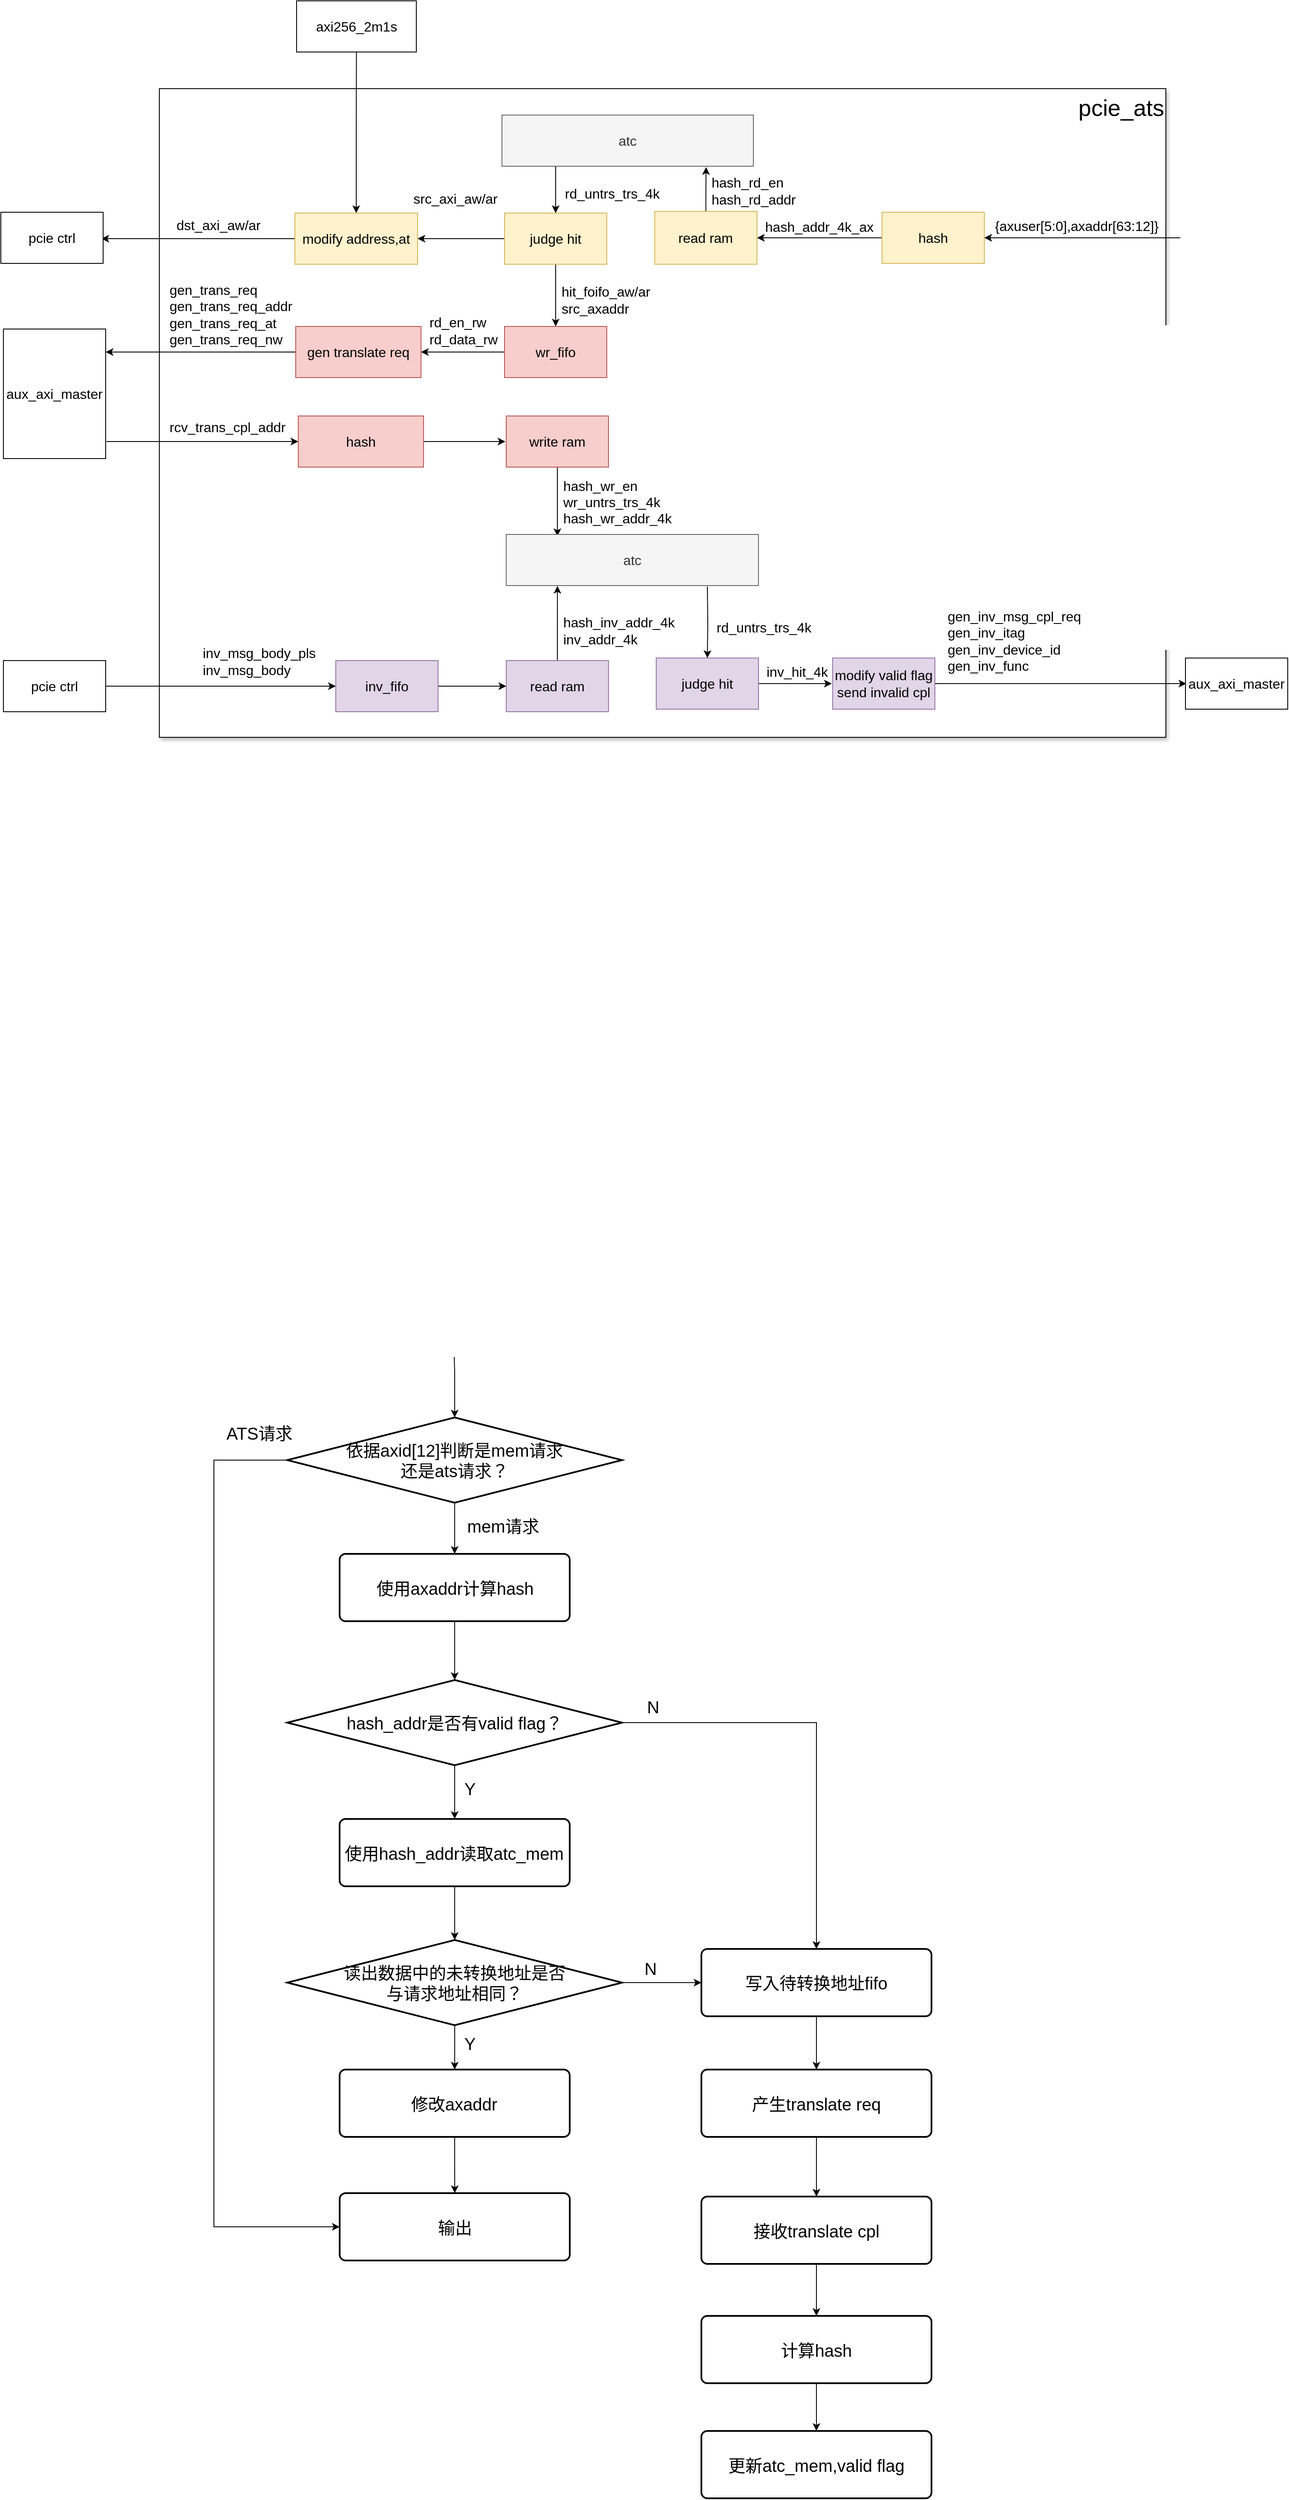<mxfile version="22.1.5" type="github">
  <diagram name="第 1 页" id="KrObrIADOv0DmPTlc5nX">
    <mxGraphModel dx="1280" dy="-2649" grid="0" gridSize="10" guides="1" tooltips="1" connect="1" arrows="1" fold="1" page="0" pageScale="1" pageWidth="827" pageHeight="1169" math="0" shadow="0">
      <root>
        <mxCell id="0" />
        <mxCell id="1" parent="0" />
        <mxCell id="smyLg5YTIwYSh1Ar543q-1" value="&lt;blockquote style=&quot;margin: 0px 0px 0px 40px; border: none; padding: 0px; font-size: 27px;&quot;&gt;&lt;blockquote style=&quot;margin: 0px 0px 0px 40px; border: none; padding: 0px; font-size: 27px;&quot;&gt;&lt;blockquote style=&quot;margin: 0px 0px 0px 40px; border: none; padding: 0px; font-size: 27px;&quot;&gt;&lt;blockquote style=&quot;margin: 0px 0px 0px 40px; border: none; padding: 0px; font-size: 27px;&quot;&gt;&lt;blockquote style=&quot;margin: 0px 0px 0px 40px; border: none; padding: 0px; font-size: 27px;&quot;&gt;&lt;blockquote style=&quot;margin: 0px 0px 0px 40px; border: none; padding: 0px; font-size: 27px;&quot;&gt;&lt;blockquote style=&quot;margin: 0px 0px 0px 40px; border: none; padding: 0px; font-size: 27px;&quot;&gt;&lt;blockquote style=&quot;margin: 0px 0px 0px 40px; border: none; padding: 0px; font-size: 27px;&quot;&gt;&lt;blockquote style=&quot;margin: 0px 0px 0px 40px; border: none; padding: 0px; font-size: 27px;&quot;&gt;&lt;blockquote style=&quot;margin: 0px 0px 0px 40px; border: none; padding: 0px; font-size: 27px;&quot;&gt;&lt;blockquote style=&quot;margin: 0px 0px 0px 40px; border: none; padding: 0px; font-size: 27px;&quot;&gt;&lt;blockquote style=&quot;margin: 0px 0px 0px 40px; border: none; padding: 0px; font-size: 27px;&quot;&gt;&lt;blockquote style=&quot;margin: 0px 0px 0px 40px; border: none; padding: 0px; font-size: 27px;&quot;&gt;&lt;blockquote style=&quot;margin: 0px 0px 0px 40px; border: none; padding: 0px; font-size: 27px;&quot;&gt;&lt;blockquote style=&quot;margin: 0px 0px 0px 40px; border: none; padding: 0px; font-size: 27px;&quot;&gt;&lt;blockquote style=&quot;margin: 0px 0px 0px 40px; border: none; padding: 0px; font-size: 27px;&quot;&gt;&lt;span style=&quot;background-color: initial; font-size: 27px;&quot;&gt;pcie_ats&lt;/span&gt;&lt;br style=&quot;font-size: 27px;&quot;&gt;&lt;/blockquote&gt;&lt;/blockquote&gt;&lt;/blockquote&gt;&lt;/blockquote&gt;&lt;/blockquote&gt;&lt;/blockquote&gt;&lt;/blockquote&gt;&lt;/blockquote&gt;&lt;/blockquote&gt;&lt;/blockquote&gt;&lt;/blockquote&gt;&lt;/blockquote&gt;&lt;/blockquote&gt;&lt;/blockquote&gt;&lt;/blockquote&gt;&lt;/blockquote&gt;" style="rounded=0;whiteSpace=wrap;html=1;shadow=1;align=right;verticalAlign=top;fontSize=27;" vertex="1" parent="1">
          <mxGeometry x="1325" y="4080" width="1181" height="761" as="geometry" />
        </mxCell>
        <mxCell id="smyLg5YTIwYSh1Ar543q-2" style="edgeStyle=orthogonalEdgeStyle;rounded=0;orthogonalLoop=1;jettySize=auto;html=1;exitX=1;exitY=0.5;exitDx=0;exitDy=0;endArrow=none;endFill=0;startArrow=classic;startFill=1;fontSize=16;" edge="1" parent="1" source="smyLg5YTIwYSh1Ar543q-4">
          <mxGeometry relative="1" as="geometry">
            <mxPoint x="2523" y="4255" as="targetPoint" />
          </mxGeometry>
        </mxCell>
        <mxCell id="smyLg5YTIwYSh1Ar543q-3" style="edgeStyle=orthogonalEdgeStyle;rounded=0;orthogonalLoop=1;jettySize=auto;html=1;exitX=0;exitY=0.5;exitDx=0;exitDy=0;entryX=1;entryY=0.5;entryDx=0;entryDy=0;fontSize=16;" edge="1" parent="1" source="smyLg5YTIwYSh1Ar543q-4" target="smyLg5YTIwYSh1Ar543q-14">
          <mxGeometry relative="1" as="geometry" />
        </mxCell>
        <mxCell id="smyLg5YTIwYSh1Ar543q-4" value="hash" style="rounded=0;whiteSpace=wrap;html=1;fillColor=#fff2cc;strokeColor=#d6b656;fontSize=16;" vertex="1" parent="1">
          <mxGeometry x="2173" y="4225" width="120" height="60" as="geometry" />
        </mxCell>
        <mxCell id="smyLg5YTIwYSh1Ar543q-5" style="edgeStyle=orthogonalEdgeStyle;rounded=0;orthogonalLoop=1;jettySize=auto;html=1;entryX=0.5;entryY=0;entryDx=0;entryDy=0;fontSize=16;" edge="1" parent="1" source="smyLg5YTIwYSh1Ar543q-7" target="smyLg5YTIwYSh1Ar543q-12">
          <mxGeometry relative="1" as="geometry">
            <mxPoint x="1790" y="4333.714" as="targetPoint" />
          </mxGeometry>
        </mxCell>
        <mxCell id="smyLg5YTIwYSh1Ar543q-6" style="edgeStyle=orthogonalEdgeStyle;rounded=0;orthogonalLoop=1;jettySize=auto;html=1;exitX=0;exitY=0.5;exitDx=0;exitDy=0;entryX=1;entryY=0.5;entryDx=0;entryDy=0;fontSize=16;" edge="1" parent="1" source="smyLg5YTIwYSh1Ar543q-7" target="smyLg5YTIwYSh1Ar543q-10">
          <mxGeometry relative="1" as="geometry" />
        </mxCell>
        <mxCell id="smyLg5YTIwYSh1Ar543q-7" value="judge hit" style="rounded=0;whiteSpace=wrap;html=1;fillColor=#fff2cc;strokeColor=#d6b656;fontSize=16;" vertex="1" parent="1">
          <mxGeometry x="1730" y="4226" width="120" height="60" as="geometry" />
        </mxCell>
        <mxCell id="smyLg5YTIwYSh1Ar543q-8" style="edgeStyle=orthogonalEdgeStyle;rounded=0;orthogonalLoop=1;jettySize=auto;html=1;exitX=0;exitY=0.5;exitDx=0;exitDy=0;fontSize=16;" edge="1" parent="1" source="smyLg5YTIwYSh1Ar543q-10">
          <mxGeometry relative="1" as="geometry">
            <mxPoint x="1257" y="4256" as="targetPoint" />
          </mxGeometry>
        </mxCell>
        <mxCell id="smyLg5YTIwYSh1Ar543q-9" style="edgeStyle=orthogonalEdgeStyle;rounded=0;orthogonalLoop=1;jettySize=auto;html=1;exitX=0.5;exitY=0;exitDx=0;exitDy=0;endArrow=none;endFill=0;startArrow=classic;startFill=1;fontSize=16;entryX=0.5;entryY=1;entryDx=0;entryDy=0;" edge="1" parent="1" source="smyLg5YTIwYSh1Ar543q-10" target="smyLg5YTIwYSh1Ar543q-55">
          <mxGeometry relative="1" as="geometry">
            <mxPoint x="1570" y="4033" as="targetPoint" />
          </mxGeometry>
        </mxCell>
        <mxCell id="smyLg5YTIwYSh1Ar543q-10" value="modify address,at" style="rounded=0;whiteSpace=wrap;html=1;fillColor=#fff2cc;strokeColor=#d6b656;fontSize=16;" vertex="1" parent="1">
          <mxGeometry x="1484" y="4226" width="144" height="60" as="geometry" />
        </mxCell>
        <mxCell id="smyLg5YTIwYSh1Ar543q-11" style="edgeStyle=orthogonalEdgeStyle;rounded=0;orthogonalLoop=1;jettySize=auto;html=1;exitX=0;exitY=0.5;exitDx=0;exitDy=0;entryX=1;entryY=0.5;entryDx=0;entryDy=0;fontSize=16;" edge="1" parent="1" source="smyLg5YTIwYSh1Ar543q-12" target="smyLg5YTIwYSh1Ar543q-18">
          <mxGeometry relative="1" as="geometry" />
        </mxCell>
        <mxCell id="smyLg5YTIwYSh1Ar543q-12" value="wr_fifo" style="rounded=0;whiteSpace=wrap;html=1;fillColor=#f8cecc;strokeColor=#b85450;fontSize=16;" vertex="1" parent="1">
          <mxGeometry x="1730" y="4359" width="120" height="60" as="geometry" />
        </mxCell>
        <mxCell id="smyLg5YTIwYSh1Ar543q-13" style="edgeStyle=orthogonalEdgeStyle;rounded=0;orthogonalLoop=1;jettySize=auto;html=1;exitX=0.5;exitY=0;exitDx=0;exitDy=0;fontSize=16;" edge="1" parent="1" source="smyLg5YTIwYSh1Ar543q-14">
          <mxGeometry relative="1" as="geometry">
            <mxPoint x="1966.5" y="4172" as="targetPoint" />
          </mxGeometry>
        </mxCell>
        <mxCell id="smyLg5YTIwYSh1Ar543q-14" value="read ram" style="rounded=0;whiteSpace=wrap;html=1;fillColor=#fff2cc;strokeColor=#d6b656;fontSize=16;" vertex="1" parent="1">
          <mxGeometry x="1906.25" y="4224" width="120" height="62" as="geometry" />
        </mxCell>
        <mxCell id="smyLg5YTIwYSh1Ar543q-15" style="edgeStyle=orthogonalEdgeStyle;rounded=0;orthogonalLoop=1;jettySize=auto;html=1;fontSize=16;" edge="1" parent="1" target="smyLg5YTIwYSh1Ar543q-7">
          <mxGeometry relative="1" as="geometry">
            <mxPoint x="1790" y="4171" as="sourcePoint" />
            <Array as="points">
              <mxPoint x="1790" y="4171" />
            </Array>
          </mxGeometry>
        </mxCell>
        <mxCell id="smyLg5YTIwYSh1Ar543q-16" value="atc" style="rounded=0;whiteSpace=wrap;html=1;fillColor=#f5f5f5;fontColor=#333333;strokeColor=#666666;fontSize=16;" vertex="1" parent="1">
          <mxGeometry x="1727" y="4111" width="295" height="60" as="geometry" />
        </mxCell>
        <mxCell id="smyLg5YTIwYSh1Ar543q-17" style="edgeStyle=orthogonalEdgeStyle;rounded=0;orthogonalLoop=1;jettySize=auto;html=1;exitX=0;exitY=0.5;exitDx=0;exitDy=0;fontSize=16;" edge="1" parent="1" source="smyLg5YTIwYSh1Ar543q-18">
          <mxGeometry relative="1" as="geometry">
            <mxPoint x="1262" y="4389" as="targetPoint" />
          </mxGeometry>
        </mxCell>
        <mxCell id="smyLg5YTIwYSh1Ar543q-18" value="gen translate req" style="rounded=0;whiteSpace=wrap;html=1;fillColor=#f8cecc;strokeColor=#b85450;fontSize=16;" vertex="1" parent="1">
          <mxGeometry x="1485" y="4359" width="147" height="60" as="geometry" />
        </mxCell>
        <mxCell id="smyLg5YTIwYSh1Ar543q-19" value="hash_addr_4k_ax" style="text;html=1;align=center;verticalAlign=middle;resizable=0;points=[];autosize=1;strokeColor=none;fillColor=none;fontSize=16;" vertex="1" parent="1">
          <mxGeometry x="2026.25" y="4226" width="145" height="31" as="geometry" />
        </mxCell>
        <mxCell id="smyLg5YTIwYSh1Ar543q-20" value="{axuser[5:0],axaddr[63:12]}" style="text;html=1;align=center;verticalAlign=middle;resizable=0;points=[];autosize=1;strokeColor=none;fillColor=none;fontSize=16;" vertex="1" parent="1">
          <mxGeometry x="2296" y="4225" width="210" height="31" as="geometry" />
        </mxCell>
        <mxCell id="smyLg5YTIwYSh1Ar543q-21" value="hash_rd_en&lt;br style=&quot;font-size: 16px;&quot;&gt;hash_rd_addr" style="text;html=1;align=left;verticalAlign=middle;resizable=0;points=[];autosize=1;strokeColor=none;fillColor=none;fontSize=16;" vertex="1" parent="1">
          <mxGeometry x="1970.75" y="4175" width="117" height="50" as="geometry" />
        </mxCell>
        <mxCell id="smyLg5YTIwYSh1Ar543q-22" value="rd_untrs_trs_4k" style="text;html=1;align=center;verticalAlign=middle;resizable=0;points=[];autosize=1;strokeColor=none;fillColor=none;fontSize=16;" vertex="1" parent="1">
          <mxGeometry x="1791" y="4187" width="129" height="31" as="geometry" />
        </mxCell>
        <mxCell id="smyLg5YTIwYSh1Ar543q-23" value="src_axi_aw/ar" style="text;html=1;align=center;verticalAlign=middle;resizable=0;points=[];autosize=1;strokeColor=none;fillColor=none;fontSize=16;" vertex="1" parent="1">
          <mxGeometry x="1613" y="4193" width="117" height="31" as="geometry" />
        </mxCell>
        <mxCell id="smyLg5YTIwYSh1Ar543q-24" value="dst_axi_aw/ar" style="text;html=1;align=center;verticalAlign=middle;resizable=0;points=[];autosize=1;strokeColor=none;fillColor=none;fontSize=16;" vertex="1" parent="1">
          <mxGeometry x="1335" y="4224" width="117" height="31" as="geometry" />
        </mxCell>
        <mxCell id="smyLg5YTIwYSh1Ar543q-25" value="hit_foifo_aw/ar&lt;br style=&quot;font-size: 16px;&quot;&gt;src_axaddr" style="text;html=1;align=left;verticalAlign=middle;resizable=0;points=[];autosize=1;strokeColor=none;fillColor=none;fontSize=16;" vertex="1" parent="1">
          <mxGeometry x="1794.5" y="4303" width="122" height="50" as="geometry" />
        </mxCell>
        <mxCell id="smyLg5YTIwYSh1Ar543q-26" value="rd_en_rw&lt;br style=&quot;font-size: 16px;&quot;&gt;rd_data_rw" style="text;html=1;align=left;verticalAlign=middle;resizable=0;points=[];autosize=1;strokeColor=none;fillColor=none;fontSize=16;" vertex="1" parent="1">
          <mxGeometry x="1640" y="4339" width="98" height="50" as="geometry" />
        </mxCell>
        <mxCell id="smyLg5YTIwYSh1Ar543q-27" value="gen_trans_req&lt;br style=&quot;font-size: 16px;&quot;&gt;gen_trans_req_addr&lt;br style=&quot;font-size: 16px;&quot;&gt;gen_trans_req_at&lt;br style=&quot;font-size: 16px;&quot;&gt;gen_trans_req_nw" style="text;html=1;align=left;verticalAlign=middle;resizable=0;points=[];autosize=1;strokeColor=none;fillColor=none;fontSize=16;" vertex="1" parent="1">
          <mxGeometry x="1335" y="4300" width="162" height="89" as="geometry" />
        </mxCell>
        <mxCell id="smyLg5YTIwYSh1Ar543q-28" style="edgeStyle=orthogonalEdgeStyle;rounded=0;orthogonalLoop=1;jettySize=auto;html=1;exitX=0;exitY=0.5;exitDx=0;exitDy=0;endArrow=none;endFill=0;startArrow=classic;startFill=1;fontSize=16;" edge="1" parent="1" source="smyLg5YTIwYSh1Ar543q-30">
          <mxGeometry relative="1" as="geometry">
            <mxPoint x="1263" y="4494" as="targetPoint" />
          </mxGeometry>
        </mxCell>
        <mxCell id="smyLg5YTIwYSh1Ar543q-29" style="edgeStyle=orthogonalEdgeStyle;rounded=0;orthogonalLoop=1;jettySize=auto;html=1;exitX=1;exitY=0.5;exitDx=0;exitDy=0;fontSize=16;" edge="1" parent="1" source="smyLg5YTIwYSh1Ar543q-30">
          <mxGeometry relative="1" as="geometry">
            <mxPoint x="1731" y="4494" as="targetPoint" />
          </mxGeometry>
        </mxCell>
        <mxCell id="smyLg5YTIwYSh1Ar543q-30" value="hash" style="rounded=0;whiteSpace=wrap;html=1;fillColor=#f8cecc;strokeColor=#b85450;fontSize=16;" vertex="1" parent="1">
          <mxGeometry x="1488" y="4464" width="147" height="60" as="geometry" />
        </mxCell>
        <mxCell id="smyLg5YTIwYSh1Ar543q-31" value="rcv_trans_cpl_addr" style="text;html=1;align=left;verticalAlign=middle;resizable=0;points=[];autosize=1;strokeColor=none;fillColor=none;fontSize=16;" vertex="1" parent="1">
          <mxGeometry x="1335" y="4461" width="154" height="31" as="geometry" />
        </mxCell>
        <mxCell id="smyLg5YTIwYSh1Ar543q-32" style="edgeStyle=orthogonalEdgeStyle;rounded=0;orthogonalLoop=1;jettySize=auto;html=1;exitX=0.5;exitY=1;exitDx=0;exitDy=0;fontSize=16;" edge="1" parent="1" source="smyLg5YTIwYSh1Ar543q-33">
          <mxGeometry relative="1" as="geometry">
            <mxPoint x="1792" y="4605" as="targetPoint" />
          </mxGeometry>
        </mxCell>
        <mxCell id="smyLg5YTIwYSh1Ar543q-33" value="write ram" style="rounded=0;whiteSpace=wrap;html=1;fillColor=#f8cecc;strokeColor=#b85450;fontSize=16;" vertex="1" parent="1">
          <mxGeometry x="1732" y="4464" width="120" height="60" as="geometry" />
        </mxCell>
        <mxCell id="smyLg5YTIwYSh1Ar543q-34" value="hash_wr_en&lt;br style=&quot;font-size: 16px;&quot;&gt;wr_untrs_trs_4k&lt;br style=&quot;font-size: 16px;&quot;&gt;hash_wr_addr_4k" style="text;html=1;align=left;verticalAlign=middle;resizable=0;points=[];autosize=1;strokeColor=none;fillColor=none;fontSize=16;" vertex="1" parent="1">
          <mxGeometry x="1797" y="4530" width="145" height="70" as="geometry" />
        </mxCell>
        <mxCell id="smyLg5YTIwYSh1Ar543q-35" style="edgeStyle=orthogonalEdgeStyle;rounded=0;orthogonalLoop=1;jettySize=auto;html=1;entryX=0.5;entryY=0;entryDx=0;entryDy=0;fontSize=16;" edge="1" parent="1" target="smyLg5YTIwYSh1Ar543q-44">
          <mxGeometry relative="1" as="geometry">
            <mxPoint x="1968" y="4664" as="sourcePoint" />
          </mxGeometry>
        </mxCell>
        <mxCell id="smyLg5YTIwYSh1Ar543q-36" value="atc" style="rounded=0;whiteSpace=wrap;html=1;fillColor=#f5f5f5;fontColor=#333333;strokeColor=#666666;fontSize=16;" vertex="1" parent="1">
          <mxGeometry x="1732" y="4603" width="296" height="60" as="geometry" />
        </mxCell>
        <mxCell id="smyLg5YTIwYSh1Ar543q-37" style="edgeStyle=orthogonalEdgeStyle;rounded=0;orthogonalLoop=1;jettySize=auto;html=1;exitX=0;exitY=0.5;exitDx=0;exitDy=0;endArrow=none;endFill=0;startArrow=classic;startFill=1;fontSize=16;" edge="1" parent="1" source="smyLg5YTIwYSh1Ar543q-39">
          <mxGeometry relative="1" as="geometry">
            <mxPoint x="1249" y="4781" as="targetPoint" />
          </mxGeometry>
        </mxCell>
        <mxCell id="smyLg5YTIwYSh1Ar543q-38" style="edgeStyle=orthogonalEdgeStyle;rounded=0;orthogonalLoop=1;jettySize=auto;html=1;exitX=1;exitY=0.5;exitDx=0;exitDy=0;entryX=0;entryY=0.5;entryDx=0;entryDy=0;fontSize=16;" edge="1" parent="1" source="smyLg5YTIwYSh1Ar543q-39" target="smyLg5YTIwYSh1Ar543q-42">
          <mxGeometry relative="1" as="geometry" />
        </mxCell>
        <mxCell id="smyLg5YTIwYSh1Ar543q-39" value="inv_fifo" style="rounded=0;whiteSpace=wrap;html=1;fillColor=#e1d5e7;strokeColor=#9673a6;fontSize=16;" vertex="1" parent="1">
          <mxGeometry x="1532" y="4751" width="120" height="60" as="geometry" />
        </mxCell>
        <mxCell id="smyLg5YTIwYSh1Ar543q-40" value="inv_msg_body_pls&lt;br style=&quot;font-size: 16px;&quot;&gt;inv_msg_body" style="text;html=1;align=left;verticalAlign=middle;resizable=0;points=[];autosize=1;strokeColor=none;fillColor=none;fontSize=16;" vertex="1" parent="1">
          <mxGeometry x="1373.5" y="4727" width="151" height="50" as="geometry" />
        </mxCell>
        <mxCell id="smyLg5YTIwYSh1Ar543q-41" style="edgeStyle=orthogonalEdgeStyle;rounded=0;orthogonalLoop=1;jettySize=auto;html=1;exitX=0.5;exitY=0;exitDx=0;exitDy=0;entryX=0.203;entryY=1.006;entryDx=0;entryDy=0;entryPerimeter=0;fontSize=16;" edge="1" parent="1" source="smyLg5YTIwYSh1Ar543q-42" target="smyLg5YTIwYSh1Ar543q-36">
          <mxGeometry relative="1" as="geometry" />
        </mxCell>
        <mxCell id="smyLg5YTIwYSh1Ar543q-42" value="read ram" style="rounded=0;whiteSpace=wrap;html=1;fillColor=#e1d5e7;strokeColor=#9673a6;fontSize=16;" vertex="1" parent="1">
          <mxGeometry x="1732" y="4751" width="120" height="60" as="geometry" />
        </mxCell>
        <mxCell id="smyLg5YTIwYSh1Ar543q-43" style="edgeStyle=orthogonalEdgeStyle;rounded=0;orthogonalLoop=1;jettySize=auto;html=1;exitX=1;exitY=0.5;exitDx=0;exitDy=0;fontSize=16;" edge="1" parent="1" source="smyLg5YTIwYSh1Ar543q-44">
          <mxGeometry relative="1" as="geometry">
            <mxPoint x="2114" y="4778" as="targetPoint" />
          </mxGeometry>
        </mxCell>
        <mxCell id="smyLg5YTIwYSh1Ar543q-44" value="judge hit" style="rounded=0;whiteSpace=wrap;html=1;fillColor=#e1d5e7;strokeColor=#9673a6;fontSize=16;" vertex="1" parent="1">
          <mxGeometry x="1908" y="4748" width="120" height="60" as="geometry" />
        </mxCell>
        <mxCell id="smyLg5YTIwYSh1Ar543q-45" style="edgeStyle=orthogonalEdgeStyle;rounded=0;orthogonalLoop=1;jettySize=auto;html=1;exitX=1;exitY=0.5;exitDx=0;exitDy=0;fontSize=16;" edge="1" parent="1" source="smyLg5YTIwYSh1Ar543q-46">
          <mxGeometry relative="1" as="geometry">
            <mxPoint x="2530" y="4778" as="targetPoint" />
          </mxGeometry>
        </mxCell>
        <mxCell id="smyLg5YTIwYSh1Ar543q-46" value="modify valid flag&lt;br&gt;send invalid cpl" style="rounded=0;whiteSpace=wrap;html=1;fillColor=#e1d5e7;strokeColor=#9673a6;fontSize=16;" vertex="1" parent="1">
          <mxGeometry x="2115" y="4748" width="120" height="60" as="geometry" />
        </mxCell>
        <mxCell id="smyLg5YTIwYSh1Ar543q-47" value="hash_inv_addr_4k&lt;br style=&quot;font-size: 16px;&quot;&gt;inv_addr_4k" style="text;html=1;align=left;verticalAlign=middle;resizable=0;points=[];autosize=1;strokeColor=none;fillColor=none;fontSize=16;" vertex="1" parent="1">
          <mxGeometry x="1797" y="4691" width="149" height="50" as="geometry" />
        </mxCell>
        <mxCell id="smyLg5YTIwYSh1Ar543q-48" value="inv_hit_4k" style="text;html=1;align=center;verticalAlign=middle;resizable=0;points=[];autosize=1;strokeColor=none;fillColor=none;fontSize=16;" vertex="1" parent="1">
          <mxGeometry x="2028" y="4748" width="90" height="31" as="geometry" />
        </mxCell>
        <mxCell id="smyLg5YTIwYSh1Ar543q-49" value="rd_untrs_trs_4k" style="text;html=1;align=center;verticalAlign=middle;resizable=0;points=[];autosize=1;strokeColor=none;fillColor=none;fontSize=16;" vertex="1" parent="1">
          <mxGeometry x="1969" y="4696" width="129" height="31" as="geometry" />
        </mxCell>
        <mxCell id="smyLg5YTIwYSh1Ar543q-50" value="gen_inv_msg_cpl_req&lt;br style=&quot;font-size: 16px;&quot;&gt;gen_inv_itag&lt;br style=&quot;font-size: 16px;&quot;&gt;gen_inv_device_id&lt;br style=&quot;font-size: 16px;&quot;&gt;gen_inv_func" style="text;html=1;align=left;verticalAlign=middle;resizable=0;points=[];autosize=1;strokeColor=none;fillColor=none;fontSize=16;" vertex="1" parent="1">
          <mxGeometry x="2248" y="4683" width="175" height="89" as="geometry" />
        </mxCell>
        <mxCell id="smyLg5YTIwYSh1Ar543q-51" value="aux_axi_master" style="rounded=0;whiteSpace=wrap;html=1;fontSize=16;" vertex="1" parent="1">
          <mxGeometry x="1142" y="4362" width="120" height="152" as="geometry" />
        </mxCell>
        <mxCell id="smyLg5YTIwYSh1Ar543q-52" value="pcie ctrl" style="rounded=0;whiteSpace=wrap;html=1;fontSize=16;" vertex="1" parent="1">
          <mxGeometry x="1139" y="4225" width="120" height="60" as="geometry" />
        </mxCell>
        <mxCell id="smyLg5YTIwYSh1Ar543q-53" value="aux_axi_master" style="rounded=0;whiteSpace=wrap;html=1;fontSize=16;align=center;verticalAlign=middle;" vertex="1" parent="1">
          <mxGeometry x="2529" y="4748" width="120" height="60" as="geometry" />
        </mxCell>
        <mxCell id="smyLg5YTIwYSh1Ar543q-54" value="pcie ctrl" style="rounded=0;whiteSpace=wrap;html=1;fontSize=16;" vertex="1" parent="1">
          <mxGeometry x="1142" y="4751" width="120" height="60" as="geometry" />
        </mxCell>
        <mxCell id="smyLg5YTIwYSh1Ar543q-55" value="axi256_2m1s" style="rounded=0;whiteSpace=wrap;html=1;fontSize=16;" vertex="1" parent="1">
          <mxGeometry x="1486" y="3977" width="140.5" height="60" as="geometry" />
        </mxCell>
        <mxCell id="smyLg5YTIwYSh1Ar543q-63" value="" style="edgeStyle=orthogonalEdgeStyle;rounded=0;orthogonalLoop=1;jettySize=auto;html=1;" edge="1" parent="1" source="smyLg5YTIwYSh1Ar543q-56" target="smyLg5YTIwYSh1Ar543q-59">
          <mxGeometry relative="1" as="geometry" />
        </mxCell>
        <mxCell id="smyLg5YTIwYSh1Ar543q-56" value="使用axaddr计算hash" style="rounded=1;whiteSpace=wrap;html=1;absoluteArcSize=1;arcSize=14;strokeWidth=2;fontSize=20;" vertex="1" parent="1">
          <mxGeometry x="1536.5" y="5799" width="270" height="79" as="geometry" />
        </mxCell>
        <mxCell id="smyLg5YTIwYSh1Ar543q-62" style="edgeStyle=orthogonalEdgeStyle;rounded=0;orthogonalLoop=1;jettySize=auto;html=1;exitX=0.5;exitY=1;exitDx=0;exitDy=0;exitPerimeter=0;entryX=0.5;entryY=0;entryDx=0;entryDy=0;" edge="1" parent="1" source="smyLg5YTIwYSh1Ar543q-57" target="smyLg5YTIwYSh1Ar543q-56">
          <mxGeometry relative="1" as="geometry" />
        </mxCell>
        <mxCell id="smyLg5YTIwYSh1Ar543q-83" style="edgeStyle=orthogonalEdgeStyle;rounded=0;orthogonalLoop=1;jettySize=auto;html=1;exitX=0.5;exitY=0;exitDx=0;exitDy=0;exitPerimeter=0;endArrow=none;endFill=0;startArrow=classic;startFill=1;" edge="1" parent="1" source="smyLg5YTIwYSh1Ar543q-57">
          <mxGeometry relative="1" as="geometry">
            <mxPoint x="1671" y="5568" as="targetPoint" />
            <Array as="points">
              <mxPoint x="1672" y="5585" />
            </Array>
          </mxGeometry>
        </mxCell>
        <mxCell id="smyLg5YTIwYSh1Ar543q-85" style="edgeStyle=orthogonalEdgeStyle;rounded=0;orthogonalLoop=1;jettySize=auto;html=1;exitX=0;exitY=0.5;exitDx=0;exitDy=0;exitPerimeter=0;entryX=0;entryY=0.5;entryDx=0;entryDy=0;" edge="1" parent="1" source="smyLg5YTIwYSh1Ar543q-57" target="smyLg5YTIwYSh1Ar543q-67">
          <mxGeometry relative="1" as="geometry">
            <Array as="points">
              <mxPoint x="1389" y="5689" />
              <mxPoint x="1389" y="6589" />
            </Array>
          </mxGeometry>
        </mxCell>
        <mxCell id="smyLg5YTIwYSh1Ar543q-57" value="依据axid[12]判断是mem请求&lt;br&gt;还是ats请求？" style="strokeWidth=2;html=1;shape=mxgraph.flowchart.decision;whiteSpace=wrap;fontSize=20;" vertex="1" parent="1">
          <mxGeometry x="1475.12" y="5639" width="392.75" height="100" as="geometry" />
        </mxCell>
        <mxCell id="smyLg5YTIwYSh1Ar543q-65" value="" style="edgeStyle=orthogonalEdgeStyle;rounded=0;orthogonalLoop=1;jettySize=auto;html=1;" edge="1" parent="1" source="smyLg5YTIwYSh1Ar543q-58" target="smyLg5YTIwYSh1Ar543q-60">
          <mxGeometry relative="1" as="geometry" />
        </mxCell>
        <mxCell id="smyLg5YTIwYSh1Ar543q-58" value="使用hash_addr读取atc_mem" style="rounded=1;whiteSpace=wrap;html=1;absoluteArcSize=1;arcSize=14;strokeWidth=2;fontSize=20;" vertex="1" parent="1">
          <mxGeometry x="1536.49" y="6110" width="270" height="79" as="geometry" />
        </mxCell>
        <mxCell id="smyLg5YTIwYSh1Ar543q-64" value="" style="edgeStyle=orthogonalEdgeStyle;rounded=0;orthogonalLoop=1;jettySize=auto;html=1;" edge="1" parent="1" source="smyLg5YTIwYSh1Ar543q-59" target="smyLg5YTIwYSh1Ar543q-58">
          <mxGeometry relative="1" as="geometry" />
        </mxCell>
        <mxCell id="smyLg5YTIwYSh1Ar543q-73" style="edgeStyle=orthogonalEdgeStyle;rounded=0;orthogonalLoop=1;jettySize=auto;html=1;exitX=1;exitY=0.5;exitDx=0;exitDy=0;exitPerimeter=0;entryX=0.5;entryY=0;entryDx=0;entryDy=0;" edge="1" parent="1" source="smyLg5YTIwYSh1Ar543q-59" target="smyLg5YTIwYSh1Ar543q-71">
          <mxGeometry relative="1" as="geometry" />
        </mxCell>
        <mxCell id="smyLg5YTIwYSh1Ar543q-59" value="hash_addr是否有valid flag？" style="strokeWidth=2;html=1;shape=mxgraph.flowchart.decision;whiteSpace=wrap;fontSize=20;" vertex="1" parent="1">
          <mxGeometry x="1475.13" y="5947" width="392.75" height="100" as="geometry" />
        </mxCell>
        <mxCell id="smyLg5YTIwYSh1Ar543q-66" value="" style="edgeStyle=orthogonalEdgeStyle;rounded=0;orthogonalLoop=1;jettySize=auto;html=1;" edge="1" parent="1" source="smyLg5YTIwYSh1Ar543q-60" target="smyLg5YTIwYSh1Ar543q-61">
          <mxGeometry relative="1" as="geometry" />
        </mxCell>
        <mxCell id="smyLg5YTIwYSh1Ar543q-75" value="" style="edgeStyle=orthogonalEdgeStyle;rounded=0;orthogonalLoop=1;jettySize=auto;html=1;" edge="1" parent="1" source="smyLg5YTIwYSh1Ar543q-60" target="smyLg5YTIwYSh1Ar543q-71">
          <mxGeometry relative="1" as="geometry" />
        </mxCell>
        <mxCell id="smyLg5YTIwYSh1Ar543q-60" value="读出数据中的未转换地址是否&lt;br style=&quot;font-size: 20px;&quot;&gt;与请求地址相同？" style="strokeWidth=2;html=1;shape=mxgraph.flowchart.decision;whiteSpace=wrap;fontSize=20;" vertex="1" parent="1">
          <mxGeometry x="1475.13" y="6252" width="392.87" height="100" as="geometry" />
        </mxCell>
        <mxCell id="smyLg5YTIwYSh1Ar543q-69" value="" style="edgeStyle=orthogonalEdgeStyle;rounded=0;orthogonalLoop=1;jettySize=auto;html=1;" edge="1" parent="1" source="smyLg5YTIwYSh1Ar543q-61" target="smyLg5YTIwYSh1Ar543q-67">
          <mxGeometry relative="1" as="geometry" />
        </mxCell>
        <mxCell id="smyLg5YTIwYSh1Ar543q-61" value="修改axaddr" style="rounded=1;whiteSpace=wrap;html=1;absoluteArcSize=1;arcSize=14;strokeWidth=2;fontSize=20;" vertex="1" parent="1">
          <mxGeometry x="1536.49" y="6404" width="270" height="79" as="geometry" />
        </mxCell>
        <mxCell id="smyLg5YTIwYSh1Ar543q-67" value="输出" style="rounded=1;whiteSpace=wrap;html=1;absoluteArcSize=1;arcSize=14;strokeWidth=2;fontSize=20;" vertex="1" parent="1">
          <mxGeometry x="1536.57" y="6549" width="270" height="79" as="geometry" />
        </mxCell>
        <mxCell id="smyLg5YTIwYSh1Ar543q-76" value="" style="edgeStyle=orthogonalEdgeStyle;rounded=0;orthogonalLoop=1;jettySize=auto;html=1;" edge="1" parent="1" source="smyLg5YTIwYSh1Ar543q-71" target="smyLg5YTIwYSh1Ar543q-72">
          <mxGeometry relative="1" as="geometry" />
        </mxCell>
        <mxCell id="smyLg5YTIwYSh1Ar543q-71" value="写入待转换地址fifo" style="rounded=1;whiteSpace=wrap;html=1;absoluteArcSize=1;arcSize=14;strokeWidth=2;fontSize=20;" vertex="1" parent="1">
          <mxGeometry x="1961" y="6262.5" width="270" height="79" as="geometry" />
        </mxCell>
        <mxCell id="smyLg5YTIwYSh1Ar543q-80" value="" style="edgeStyle=orthogonalEdgeStyle;rounded=0;orthogonalLoop=1;jettySize=auto;html=1;" edge="1" parent="1" source="smyLg5YTIwYSh1Ar543q-72" target="smyLg5YTIwYSh1Ar543q-77">
          <mxGeometry relative="1" as="geometry" />
        </mxCell>
        <mxCell id="smyLg5YTIwYSh1Ar543q-72" value="产生translate req" style="rounded=1;whiteSpace=wrap;html=1;absoluteArcSize=1;arcSize=14;strokeWidth=2;fontSize=20;" vertex="1" parent="1">
          <mxGeometry x="1961" y="6404" width="270" height="79" as="geometry" />
        </mxCell>
        <mxCell id="smyLg5YTIwYSh1Ar543q-81" value="" style="edgeStyle=orthogonalEdgeStyle;rounded=0;orthogonalLoop=1;jettySize=auto;html=1;" edge="1" parent="1" source="smyLg5YTIwYSh1Ar543q-77" target="smyLg5YTIwYSh1Ar543q-78">
          <mxGeometry relative="1" as="geometry" />
        </mxCell>
        <mxCell id="smyLg5YTIwYSh1Ar543q-77" value="接收translate cpl" style="rounded=1;whiteSpace=wrap;html=1;absoluteArcSize=1;arcSize=14;strokeWidth=2;fontSize=20;" vertex="1" parent="1">
          <mxGeometry x="1961" y="6553" width="270" height="79" as="geometry" />
        </mxCell>
        <mxCell id="smyLg5YTIwYSh1Ar543q-82" value="" style="edgeStyle=orthogonalEdgeStyle;rounded=0;orthogonalLoop=1;jettySize=auto;html=1;" edge="1" parent="1" source="smyLg5YTIwYSh1Ar543q-78" target="smyLg5YTIwYSh1Ar543q-79">
          <mxGeometry relative="1" as="geometry" />
        </mxCell>
        <mxCell id="smyLg5YTIwYSh1Ar543q-78" value="计算hash" style="rounded=1;whiteSpace=wrap;html=1;absoluteArcSize=1;arcSize=14;strokeWidth=2;fontSize=20;" vertex="1" parent="1">
          <mxGeometry x="1961" y="6693" width="270" height="79" as="geometry" />
        </mxCell>
        <mxCell id="smyLg5YTIwYSh1Ar543q-79" value="更新atc_mem,valid flag" style="rounded=1;whiteSpace=wrap;html=1;absoluteArcSize=1;arcSize=14;strokeWidth=2;fontSize=20;" vertex="1" parent="1">
          <mxGeometry x="1961" y="6828" width="270" height="79" as="geometry" />
        </mxCell>
        <mxCell id="smyLg5YTIwYSh1Ar543q-86" value="ATS请求" style="text;html=1;align=center;verticalAlign=middle;resizable=0;points=[];autosize=1;strokeColor=none;fillColor=none;fontSize=20;" vertex="1" parent="1">
          <mxGeometry x="1394" y="5639" width="95" height="36" as="geometry" />
        </mxCell>
        <mxCell id="smyLg5YTIwYSh1Ar543q-87" value="mem请求" style="text;html=1;align=center;verticalAlign=middle;resizable=0;points=[];autosize=1;strokeColor=none;fillColor=none;fontSize=20;" vertex="1" parent="1">
          <mxGeometry x="1677" y="5748" width="102" height="36" as="geometry" />
        </mxCell>
        <mxCell id="smyLg5YTIwYSh1Ar543q-88" value="N" style="text;html=1;align=center;verticalAlign=middle;resizable=0;points=[];autosize=1;strokeColor=none;fillColor=none;fontSize=20;" vertex="1" parent="1">
          <mxGeometry x="1888" y="5960" width="32" height="36" as="geometry" />
        </mxCell>
        <mxCell id="smyLg5YTIwYSh1Ar543q-89" value="Y" style="text;html=1;align=center;verticalAlign=middle;resizable=0;points=[];autosize=1;strokeColor=none;fillColor=none;fontSize=20;" vertex="1" parent="1">
          <mxGeometry x="1673.5" y="6056" width="31" height="36" as="geometry" />
        </mxCell>
        <mxCell id="smyLg5YTIwYSh1Ar543q-90" value="N" style="text;html=1;align=center;verticalAlign=middle;resizable=0;points=[];autosize=1;strokeColor=none;fillColor=none;fontSize=20;" vertex="1" parent="1">
          <mxGeometry x="1884.5" y="6267" width="32" height="36" as="geometry" />
        </mxCell>
        <mxCell id="smyLg5YTIwYSh1Ar543q-91" value="Y" style="text;html=1;align=center;verticalAlign=middle;resizable=0;points=[];autosize=1;strokeColor=none;fillColor=none;fontSize=20;" vertex="1" parent="1">
          <mxGeometry x="1673.5" y="6355" width="31" height="36" as="geometry" />
        </mxCell>
      </root>
    </mxGraphModel>
  </diagram>
</mxfile>
